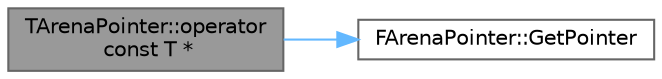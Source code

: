 digraph "TArenaPointer::operator const T *"
{
 // INTERACTIVE_SVG=YES
 // LATEX_PDF_SIZE
  bgcolor="transparent";
  edge [fontname=Helvetica,fontsize=10,labelfontname=Helvetica,labelfontsize=10];
  node [fontname=Helvetica,fontsize=10,shape=box,height=0.2,width=0.4];
  rankdir="LR";
  Node1 [id="Node000001",label="TArenaPointer::operator\l const T *",height=0.2,width=0.4,color="gray40", fillcolor="grey60", style="filled", fontcolor="black",tooltip=" "];
  Node1 -> Node2 [id="edge1_Node000001_Node000002",color="steelblue1",style="solid",tooltip=" "];
  Node2 [id="Node000002",label="FArenaPointer::GetPointer",height=0.2,width=0.4,color="grey40", fillcolor="white", style="filled",URL="$db/d58/classFArenaPointer.html#ae85e2a5cadff64edf7ce1e13ecb70130",tooltip=" "];
}

